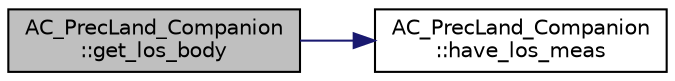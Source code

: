 digraph "AC_PrecLand_Companion::get_los_body"
{
 // INTERACTIVE_SVG=YES
  edge [fontname="Helvetica",fontsize="10",labelfontname="Helvetica",labelfontsize="10"];
  node [fontname="Helvetica",fontsize="10",shape=record];
  rankdir="LR";
  Node1 [label="AC_PrecLand_Companion\l::get_los_body",height=0.2,width=0.4,color="black", fillcolor="grey75", style="filled", fontcolor="black"];
  Node1 -> Node2 [color="midnightblue",fontsize="10",style="solid",fontname="Helvetica"];
  Node2 [label="AC_PrecLand_Companion\l::have_los_meas",height=0.2,width=0.4,color="black", fillcolor="white", style="filled",URL="$classAC__PrecLand__Companion.html#a96ba5e9187326135666a84a66a035aaf"];
}
